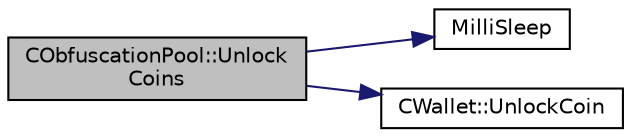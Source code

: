 digraph "CObfuscationPool::UnlockCoins"
{
  edge [fontname="Helvetica",fontsize="10",labelfontname="Helvetica",labelfontsize="10"];
  node [fontname="Helvetica",fontsize="10",shape=record];
  rankdir="LR";
  Node514 [label="CObfuscationPool::Unlock\lCoins",height=0.2,width=0.4,color="black", fillcolor="grey75", style="filled", fontcolor="black"];
  Node514 -> Node515 [color="midnightblue",fontsize="10",style="solid",fontname="Helvetica"];
  Node515 [label="MilliSleep",height=0.2,width=0.4,color="black", fillcolor="white", style="filled",URL="$utiltime_8cpp.html#ac635182d3e845eda4af4fa5ab31609da"];
  Node514 -> Node516 [color="midnightblue",fontsize="10",style="solid",fontname="Helvetica"];
  Node516 [label="CWallet::UnlockCoin",height=0.2,width=0.4,color="black", fillcolor="white", style="filled",URL="$group___actions.html#gabd60f5b890e2c62c05c6a2de6322197f"];
}
